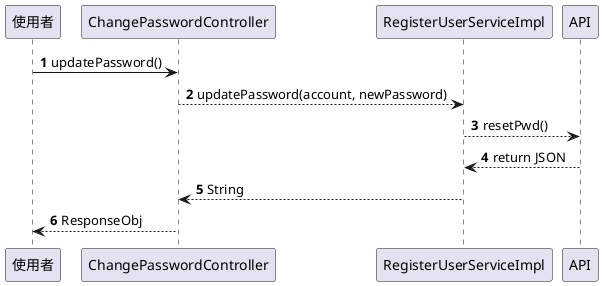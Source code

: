 @startuml

autonumber

使用者 -> ChangePasswordController: updatePassword()
ChangePasswordController --> RegisterUserServiceImpl: updatePassword(account, newPassword)
RegisterUserServiceImpl --> API: resetPwd()
API --> RegisterUserServiceImpl: return JSON
RegisterUserServiceImpl --> ChangePasswordController: String
ChangePasswordController --> 使用者: ResponseObj
@enduml
